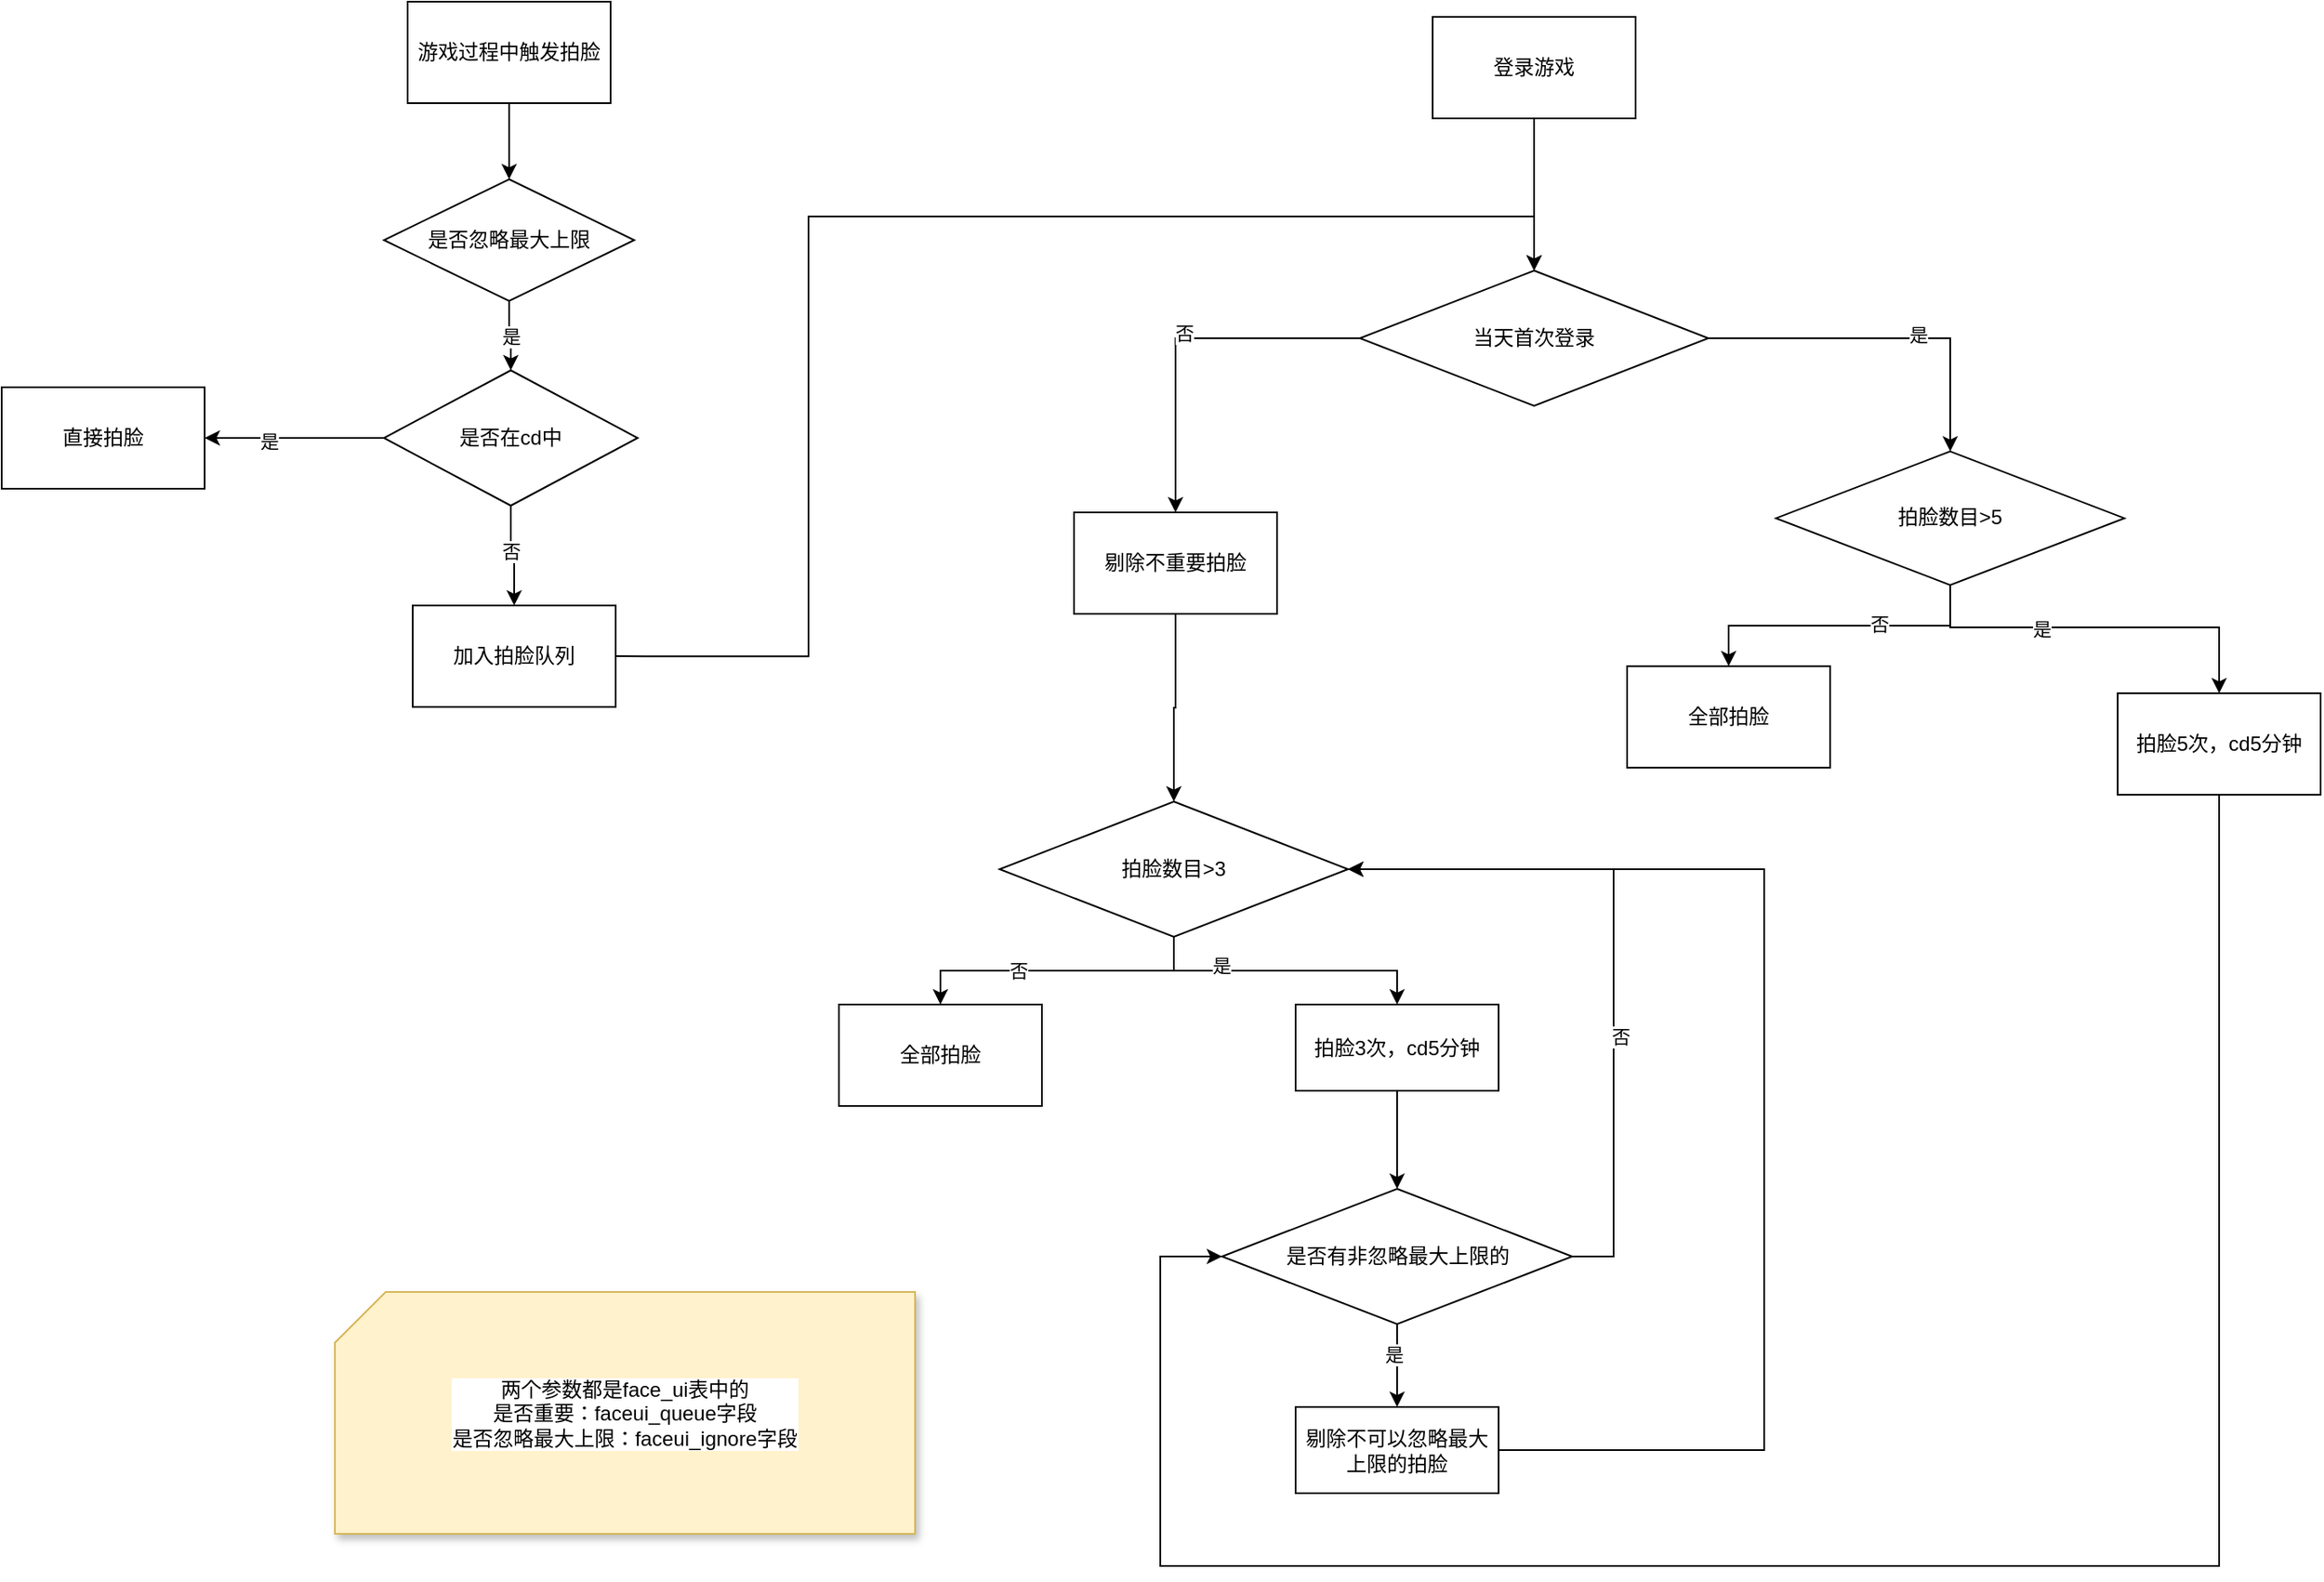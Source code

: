 <mxfile version="17.4.0" type="github">
  <diagram id="2u9-fmwB32sQfQ-mlDpx" name="第 1 页">
    <mxGraphModel dx="2624" dy="1782" grid="0" gridSize="10" guides="1" tooltips="1" connect="1" arrows="1" fold="1" page="0" pageScale="1" pageWidth="827" pageHeight="1169" math="0" shadow="0">
      <root>
        <mxCell id="0" />
        <mxCell id="1" parent="0" />
        <mxCell id="0V6VGUsb7iRAanUL1Azl-55" style="edgeStyle=orthogonalEdgeStyle;rounded=0;orthogonalLoop=1;jettySize=auto;html=1;" edge="1" parent="1" source="0V6VGUsb7iRAanUL1Azl-48" target="0V6VGUsb7iRAanUL1Azl-54">
          <mxGeometry relative="1" as="geometry" />
        </mxCell>
        <mxCell id="0V6VGUsb7iRAanUL1Azl-61" value="否" style="edgeLabel;html=1;align=center;verticalAlign=middle;resizable=0;points=[];" vertex="1" connectable="0" parent="0V6VGUsb7iRAanUL1Azl-55">
          <mxGeometry x="-0.018" y="-3" relative="1" as="geometry">
            <mxPoint as="offset" />
          </mxGeometry>
        </mxCell>
        <mxCell id="0V6VGUsb7iRAanUL1Azl-59" style="edgeStyle=orthogonalEdgeStyle;rounded=0;orthogonalLoop=1;jettySize=auto;html=1;entryX=0.5;entryY=0;entryDx=0;entryDy=0;" edge="1" parent="1" source="0V6VGUsb7iRAanUL1Azl-48" target="0V6VGUsb7iRAanUL1Azl-49">
          <mxGeometry relative="1" as="geometry" />
        </mxCell>
        <mxCell id="0V6VGUsb7iRAanUL1Azl-60" value="是" style="edgeLabel;html=1;align=center;verticalAlign=middle;resizable=0;points=[];" vertex="1" connectable="0" parent="0V6VGUsb7iRAanUL1Azl-59">
          <mxGeometry x="0.182" y="2" relative="1" as="geometry">
            <mxPoint as="offset" />
          </mxGeometry>
        </mxCell>
        <mxCell id="0V6VGUsb7iRAanUL1Azl-48" value="当天首次登录" style="rhombus;whiteSpace=wrap;html=1;labelBackgroundColor=#FFFFFF;" vertex="1" parent="1">
          <mxGeometry x="29" y="-369" width="206" height="80" as="geometry" />
        </mxCell>
        <mxCell id="0V6VGUsb7iRAanUL1Azl-62" style="edgeStyle=orthogonalEdgeStyle;rounded=0;orthogonalLoop=1;jettySize=auto;html=1;entryX=0.5;entryY=0;entryDx=0;entryDy=0;exitX=0.5;exitY=1;exitDx=0;exitDy=0;" edge="1" parent="1" source="0V6VGUsb7iRAanUL1Azl-49" target="0V6VGUsb7iRAanUL1Azl-51">
          <mxGeometry relative="1" as="geometry">
            <mxPoint x="532.765" y="-146.648" as="targetPoint" />
            <Array as="points">
              <mxPoint x="378" y="-158.06" />
              <mxPoint x="537" y="-158.06" />
            </Array>
          </mxGeometry>
        </mxCell>
        <mxCell id="0V6VGUsb7iRAanUL1Azl-98" value="是" style="edgeLabel;html=1;align=center;verticalAlign=middle;resizable=0;points=[];" vertex="1" connectable="0" parent="0V6VGUsb7iRAanUL1Azl-62">
          <mxGeometry x="-0.291" y="-1" relative="1" as="geometry">
            <mxPoint as="offset" />
          </mxGeometry>
        </mxCell>
        <mxCell id="0V6VGUsb7iRAanUL1Azl-97" style="edgeStyle=orthogonalEdgeStyle;rounded=0;orthogonalLoop=1;jettySize=auto;html=1;entryX=0.5;entryY=0;entryDx=0;entryDy=0;" edge="1" parent="1" source="0V6VGUsb7iRAanUL1Azl-49" target="0V6VGUsb7iRAanUL1Azl-77">
          <mxGeometry relative="1" as="geometry">
            <Array as="points">
              <mxPoint x="378" y="-159" />
              <mxPoint x="247" y="-159" />
            </Array>
          </mxGeometry>
        </mxCell>
        <mxCell id="0V6VGUsb7iRAanUL1Azl-99" value="否" style="edgeLabel;html=1;align=center;verticalAlign=middle;resizable=0;points=[];" vertex="1" connectable="0" parent="0V6VGUsb7iRAanUL1Azl-97">
          <mxGeometry x="-0.244" y="-1" relative="1" as="geometry">
            <mxPoint x="1" as="offset" />
          </mxGeometry>
        </mxCell>
        <mxCell id="0V6VGUsb7iRAanUL1Azl-49" value="拍脸数目&amp;gt;5" style="rhombus;whiteSpace=wrap;html=1;labelBackgroundColor=#FFFFFF;" vertex="1" parent="1">
          <mxGeometry x="275" y="-262.06" width="206" height="79" as="geometry" />
        </mxCell>
        <mxCell id="0V6VGUsb7iRAanUL1Azl-64" style="edgeStyle=orthogonalEdgeStyle;rounded=0;orthogonalLoop=1;jettySize=auto;html=1;" edge="1" parent="1" source="0V6VGUsb7iRAanUL1Azl-50" target="0V6VGUsb7iRAanUL1Azl-63">
          <mxGeometry relative="1" as="geometry" />
        </mxCell>
        <mxCell id="0V6VGUsb7iRAanUL1Azl-65" value="是" style="edgeLabel;html=1;align=center;verticalAlign=middle;resizable=0;points=[];" vertex="1" connectable="0" parent="0V6VGUsb7iRAanUL1Azl-64">
          <mxGeometry x="-0.432" y="3" relative="1" as="geometry">
            <mxPoint x="-1" as="offset" />
          </mxGeometry>
        </mxCell>
        <mxCell id="0V6VGUsb7iRAanUL1Azl-67" style="edgeStyle=orthogonalEdgeStyle;rounded=0;orthogonalLoop=1;jettySize=auto;html=1;" edge="1" parent="1" source="0V6VGUsb7iRAanUL1Azl-50" target="0V6VGUsb7iRAanUL1Azl-66">
          <mxGeometry relative="1" as="geometry" />
        </mxCell>
        <mxCell id="0V6VGUsb7iRAanUL1Azl-68" value="否" style="edgeLabel;html=1;align=center;verticalAlign=middle;resizable=0;points=[];" vertex="1" connectable="0" parent="0V6VGUsb7iRAanUL1Azl-67">
          <mxGeometry x="0.276" relative="1" as="geometry">
            <mxPoint x="1" as="offset" />
          </mxGeometry>
        </mxCell>
        <mxCell id="0V6VGUsb7iRAanUL1Azl-50" value="拍脸数目&amp;gt;3" style="rhombus;whiteSpace=wrap;html=1;labelBackgroundColor=#FFFFFF;" vertex="1" parent="1">
          <mxGeometry x="-184" y="-55" width="206" height="80" as="geometry" />
        </mxCell>
        <mxCell id="0V6VGUsb7iRAanUL1Azl-51" value="拍脸5次，cd5分钟" style="rounded=0;whiteSpace=wrap;html=1;labelBackgroundColor=#FFFFFF;" vertex="1" parent="1">
          <mxGeometry x="477" y="-119.06" width="120" height="60" as="geometry" />
        </mxCell>
        <mxCell id="0V6VGUsb7iRAanUL1Azl-101" style="edgeStyle=orthogonalEdgeStyle;rounded=0;orthogonalLoop=1;jettySize=auto;html=1;entryX=0;entryY=0.5;entryDx=0;entryDy=0;exitX=0.5;exitY=1;exitDx=0;exitDy=0;" edge="1" parent="1" source="0V6VGUsb7iRAanUL1Azl-51" target="0V6VGUsb7iRAanUL1Azl-53">
          <mxGeometry relative="1" as="geometry">
            <mxPoint x="605" y="24" as="sourcePoint" />
            <Array as="points">
              <mxPoint x="537" y="397" />
              <mxPoint x="-89" y="397" />
              <mxPoint x="-89" y="214" />
            </Array>
          </mxGeometry>
        </mxCell>
        <mxCell id="0V6VGUsb7iRAanUL1Azl-70" style="edgeStyle=orthogonalEdgeStyle;rounded=0;orthogonalLoop=1;jettySize=auto;html=1;entryX=0.5;entryY=0;entryDx=0;entryDy=0;" edge="1" parent="1" source="0V6VGUsb7iRAanUL1Azl-53" target="0V6VGUsb7iRAanUL1Azl-75">
          <mxGeometry relative="1" as="geometry">
            <mxPoint x="51" y="312.0" as="targetPoint" />
          </mxGeometry>
        </mxCell>
        <mxCell id="0V6VGUsb7iRAanUL1Azl-74" value="是" style="edgeLabel;html=1;align=center;verticalAlign=middle;resizable=0;points=[];" vertex="1" connectable="0" parent="0V6VGUsb7iRAanUL1Azl-70">
          <mxGeometry x="-0.27" y="-2" relative="1" as="geometry">
            <mxPoint as="offset" />
          </mxGeometry>
        </mxCell>
        <mxCell id="0V6VGUsb7iRAanUL1Azl-103" style="edgeStyle=orthogonalEdgeStyle;rounded=0;orthogonalLoop=1;jettySize=auto;html=1;entryX=1;entryY=0.5;entryDx=0;entryDy=0;" edge="1" parent="1" source="0V6VGUsb7iRAanUL1Azl-53" target="0V6VGUsb7iRAanUL1Azl-50">
          <mxGeometry relative="1" as="geometry">
            <Array as="points">
              <mxPoint x="179" y="214" />
              <mxPoint x="179" y="-15" />
            </Array>
          </mxGeometry>
        </mxCell>
        <mxCell id="0V6VGUsb7iRAanUL1Azl-104" value="否" style="edgeLabel;html=1;align=center;verticalAlign=middle;resizable=0;points=[];" vertex="1" connectable="0" parent="0V6VGUsb7iRAanUL1Azl-103">
          <mxGeometry x="-0.245" y="-4" relative="1" as="geometry">
            <mxPoint as="offset" />
          </mxGeometry>
        </mxCell>
        <mxCell id="0V6VGUsb7iRAanUL1Azl-53" value="是否有非忽略最大上限的" style="rhombus;whiteSpace=wrap;html=1;labelBackgroundColor=#FFFFFF;" vertex="1" parent="1">
          <mxGeometry x="-52.5" y="174" width="207" height="80" as="geometry" />
        </mxCell>
        <mxCell id="0V6VGUsb7iRAanUL1Azl-56" style="edgeStyle=orthogonalEdgeStyle;rounded=0;orthogonalLoop=1;jettySize=auto;html=1;" edge="1" parent="1" source="0V6VGUsb7iRAanUL1Azl-54" target="0V6VGUsb7iRAanUL1Azl-50">
          <mxGeometry relative="1" as="geometry" />
        </mxCell>
        <mxCell id="0V6VGUsb7iRAanUL1Azl-54" value="剔除不重要拍脸" style="rounded=0;whiteSpace=wrap;html=1;labelBackgroundColor=#FFFFFF;" vertex="1" parent="1">
          <mxGeometry x="-140" y="-226" width="120" height="60" as="geometry" />
        </mxCell>
        <mxCell id="0V6VGUsb7iRAanUL1Azl-69" style="edgeStyle=orthogonalEdgeStyle;rounded=0;orthogonalLoop=1;jettySize=auto;html=1;" edge="1" parent="1" source="0V6VGUsb7iRAanUL1Azl-63" target="0V6VGUsb7iRAanUL1Azl-53">
          <mxGeometry relative="1" as="geometry" />
        </mxCell>
        <mxCell id="0V6VGUsb7iRAanUL1Azl-63" value="拍脸3次，cd5分钟" style="rounded=0;whiteSpace=wrap;html=1;labelBackgroundColor=#FFFFFF;" vertex="1" parent="1">
          <mxGeometry x="-9" y="65" width="120" height="51" as="geometry" />
        </mxCell>
        <mxCell id="0V6VGUsb7iRAanUL1Azl-66" value="全部拍脸" style="rounded=0;whiteSpace=wrap;html=1;labelBackgroundColor=#FFFFFF;" vertex="1" parent="1">
          <mxGeometry x="-279" y="65" width="120" height="60" as="geometry" />
        </mxCell>
        <mxCell id="0V6VGUsb7iRAanUL1Azl-73" style="edgeStyle=orthogonalEdgeStyle;rounded=0;orthogonalLoop=1;jettySize=auto;html=1;exitX=0.5;exitY=1;exitDx=0;exitDy=0;" edge="1" parent="1">
          <mxGeometry relative="1" as="geometry">
            <mxPoint x="48" y="380.0" as="sourcePoint" />
            <mxPoint x="48" y="380.0" as="targetPoint" />
          </mxGeometry>
        </mxCell>
        <mxCell id="0V6VGUsb7iRAanUL1Azl-76" style="edgeStyle=orthogonalEdgeStyle;rounded=0;orthogonalLoop=1;jettySize=auto;html=1;entryX=1;entryY=0.5;entryDx=0;entryDy=0;exitX=1;exitY=0.5;exitDx=0;exitDy=0;" edge="1" parent="1" source="0V6VGUsb7iRAanUL1Azl-75" target="0V6VGUsb7iRAanUL1Azl-50">
          <mxGeometry relative="1" as="geometry">
            <Array as="points">
              <mxPoint x="268" y="328" />
              <mxPoint x="268" y="-15" />
            </Array>
          </mxGeometry>
        </mxCell>
        <mxCell id="0V6VGUsb7iRAanUL1Azl-75" value="剔除不可以忽略最大上限的拍脸" style="rounded=0;whiteSpace=wrap;html=1;labelBackgroundColor=#FFFFFF;" vertex="1" parent="1">
          <mxGeometry x="-9" y="303" width="120" height="51" as="geometry" />
        </mxCell>
        <mxCell id="0V6VGUsb7iRAanUL1Azl-77" value="全部拍脸" style="rounded=0;whiteSpace=wrap;html=1;labelBackgroundColor=#FFFFFF;" vertex="1" parent="1">
          <mxGeometry x="187" y="-135.06" width="120" height="60" as="geometry" />
        </mxCell>
        <mxCell id="0V6VGUsb7iRAanUL1Azl-79" style="edgeStyle=orthogonalEdgeStyle;rounded=0;orthogonalLoop=1;jettySize=auto;html=1;" edge="1" parent="1" source="0V6VGUsb7iRAanUL1Azl-78" target="0V6VGUsb7iRAanUL1Azl-80">
          <mxGeometry relative="1" as="geometry">
            <mxPoint x="-473" y="-367.0" as="targetPoint" />
          </mxGeometry>
        </mxCell>
        <mxCell id="0V6VGUsb7iRAanUL1Azl-78" value="游戏过程中触发拍脸" style="rounded=0;whiteSpace=wrap;html=1;labelBackgroundColor=#FFFFFF;" vertex="1" parent="1">
          <mxGeometry x="-534" y="-528" width="120" height="60" as="geometry" />
        </mxCell>
        <mxCell id="0V6VGUsb7iRAanUL1Azl-107" value="是" style="edgeStyle=orthogonalEdgeStyle;rounded=0;orthogonalLoop=1;jettySize=auto;html=1;entryX=0.5;entryY=0;entryDx=0;entryDy=0;" edge="1" parent="1" source="0V6VGUsb7iRAanUL1Azl-80" target="0V6VGUsb7iRAanUL1Azl-83">
          <mxGeometry relative="1" as="geometry">
            <mxPoint x="-474" y="-301" as="targetPoint" />
          </mxGeometry>
        </mxCell>
        <mxCell id="0V6VGUsb7iRAanUL1Azl-80" value="是否忽略最大上限" style="rhombus;whiteSpace=wrap;html=1;labelBackgroundColor=#FFFFFF;" vertex="1" parent="1">
          <mxGeometry x="-548" y="-423" width="148" height="72" as="geometry" />
        </mxCell>
        <mxCell id="0V6VGUsb7iRAanUL1Azl-87" style="edgeStyle=orthogonalEdgeStyle;rounded=0;orthogonalLoop=1;jettySize=auto;html=1;entryX=1;entryY=0.5;entryDx=0;entryDy=0;" edge="1" parent="1" source="0V6VGUsb7iRAanUL1Azl-83" target="0V6VGUsb7iRAanUL1Azl-88">
          <mxGeometry relative="1" as="geometry">
            <mxPoint x="-679" y="-267" as="targetPoint" />
          </mxGeometry>
        </mxCell>
        <mxCell id="0V6VGUsb7iRAanUL1Azl-89" value="是" style="edgeLabel;html=1;align=center;verticalAlign=middle;resizable=0;points=[];" vertex="1" connectable="0" parent="0V6VGUsb7iRAanUL1Azl-87">
          <mxGeometry x="0.284" y="2" relative="1" as="geometry">
            <mxPoint as="offset" />
          </mxGeometry>
        </mxCell>
        <mxCell id="0V6VGUsb7iRAanUL1Azl-92" value="" style="edgeStyle=orthogonalEdgeStyle;rounded=0;orthogonalLoop=1;jettySize=auto;html=1;" edge="1" parent="1" source="0V6VGUsb7iRAanUL1Azl-83" target="0V6VGUsb7iRAanUL1Azl-91">
          <mxGeometry relative="1" as="geometry" />
        </mxCell>
        <mxCell id="0V6VGUsb7iRAanUL1Azl-93" value="否" style="edgeLabel;html=1;align=center;verticalAlign=middle;resizable=0;points=[];" vertex="1" connectable="0" parent="0V6VGUsb7iRAanUL1Azl-92">
          <mxGeometry x="-0.277" y="2" relative="1" as="geometry">
            <mxPoint x="-2" y="5" as="offset" />
          </mxGeometry>
        </mxCell>
        <mxCell id="0V6VGUsb7iRAanUL1Azl-83" value="是否在cd中" style="rhombus;whiteSpace=wrap;html=1;labelBackgroundColor=#FFFFFF;" vertex="1" parent="1">
          <mxGeometry x="-548" y="-310" width="150" height="80" as="geometry" />
        </mxCell>
        <mxCell id="0V6VGUsb7iRAanUL1Azl-88" value="直接拍脸" style="rounded=0;whiteSpace=wrap;html=1;labelBackgroundColor=#FFFFFF;" vertex="1" parent="1">
          <mxGeometry x="-774.001" y="-300.0" width="120" height="60" as="geometry" />
        </mxCell>
        <mxCell id="0V6VGUsb7iRAanUL1Azl-94" style="edgeStyle=orthogonalEdgeStyle;rounded=0;orthogonalLoop=1;jettySize=auto;html=1;exitX=1;exitY=0.5;exitDx=0;exitDy=0;" edge="1" parent="1" source="0V6VGUsb7iRAanUL1Azl-91">
          <mxGeometry relative="1" as="geometry">
            <mxPoint x="132" y="-369" as="targetPoint" />
            <Array as="points">
              <mxPoint x="-297" y="-141" />
              <mxPoint x="-297" y="-401" />
              <mxPoint x="132" y="-401" />
            </Array>
          </mxGeometry>
        </mxCell>
        <mxCell id="0V6VGUsb7iRAanUL1Azl-91" value="加入拍脸队列" style="whiteSpace=wrap;html=1;labelBackgroundColor=#FFFFFF;" vertex="1" parent="1">
          <mxGeometry x="-531" y="-170.94" width="120" height="60" as="geometry" />
        </mxCell>
        <mxCell id="0V6VGUsb7iRAanUL1Azl-96" style="edgeStyle=orthogonalEdgeStyle;rounded=0;orthogonalLoop=1;jettySize=auto;html=1;" edge="1" parent="1" source="0V6VGUsb7iRAanUL1Azl-95" target="0V6VGUsb7iRAanUL1Azl-48">
          <mxGeometry relative="1" as="geometry" />
        </mxCell>
        <mxCell id="0V6VGUsb7iRAanUL1Azl-95" value="登录游戏" style="rounded=0;whiteSpace=wrap;html=1;labelBackgroundColor=#FFFFFF;" vertex="1" parent="1">
          <mxGeometry x="72" y="-519" width="120" height="60" as="geometry" />
        </mxCell>
        <mxCell id="0V6VGUsb7iRAanUL1Azl-105" value="&lt;span&gt;两个参数都是face_ui表中的&lt;br&gt;是否重要：&lt;/span&gt;faceui_queue字段&lt;br&gt;是否忽略最大上限：faceui_ignore字段" style="shape=card;whiteSpace=wrap;html=1;labelBackgroundColor=#FFFFFF;fillColor=#fff2cc;strokeColor=#d6b656;shadow=1;" vertex="1" parent="1">
          <mxGeometry x="-577" y="235" width="343" height="143" as="geometry" />
        </mxCell>
      </root>
    </mxGraphModel>
  </diagram>
</mxfile>
